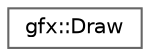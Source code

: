 digraph "Graphical Class Hierarchy"
{
 // LATEX_PDF_SIZE
  bgcolor="transparent";
  edge [fontname=Helvetica,fontsize=10,labelfontname=Helvetica,labelfontsize=10];
  node [fontname=Helvetica,fontsize=10,shape=box,height=0.2,width=0.4];
  rankdir="LR";
  Node0 [id="Node000000",label="gfx::Draw",height=0.2,width=0.4,color="grey40", fillcolor="white", style="filled",URL="$structgfx_1_1_draw.html",tooltip="Represents a single draw command with associated resources and offsets."];
}
